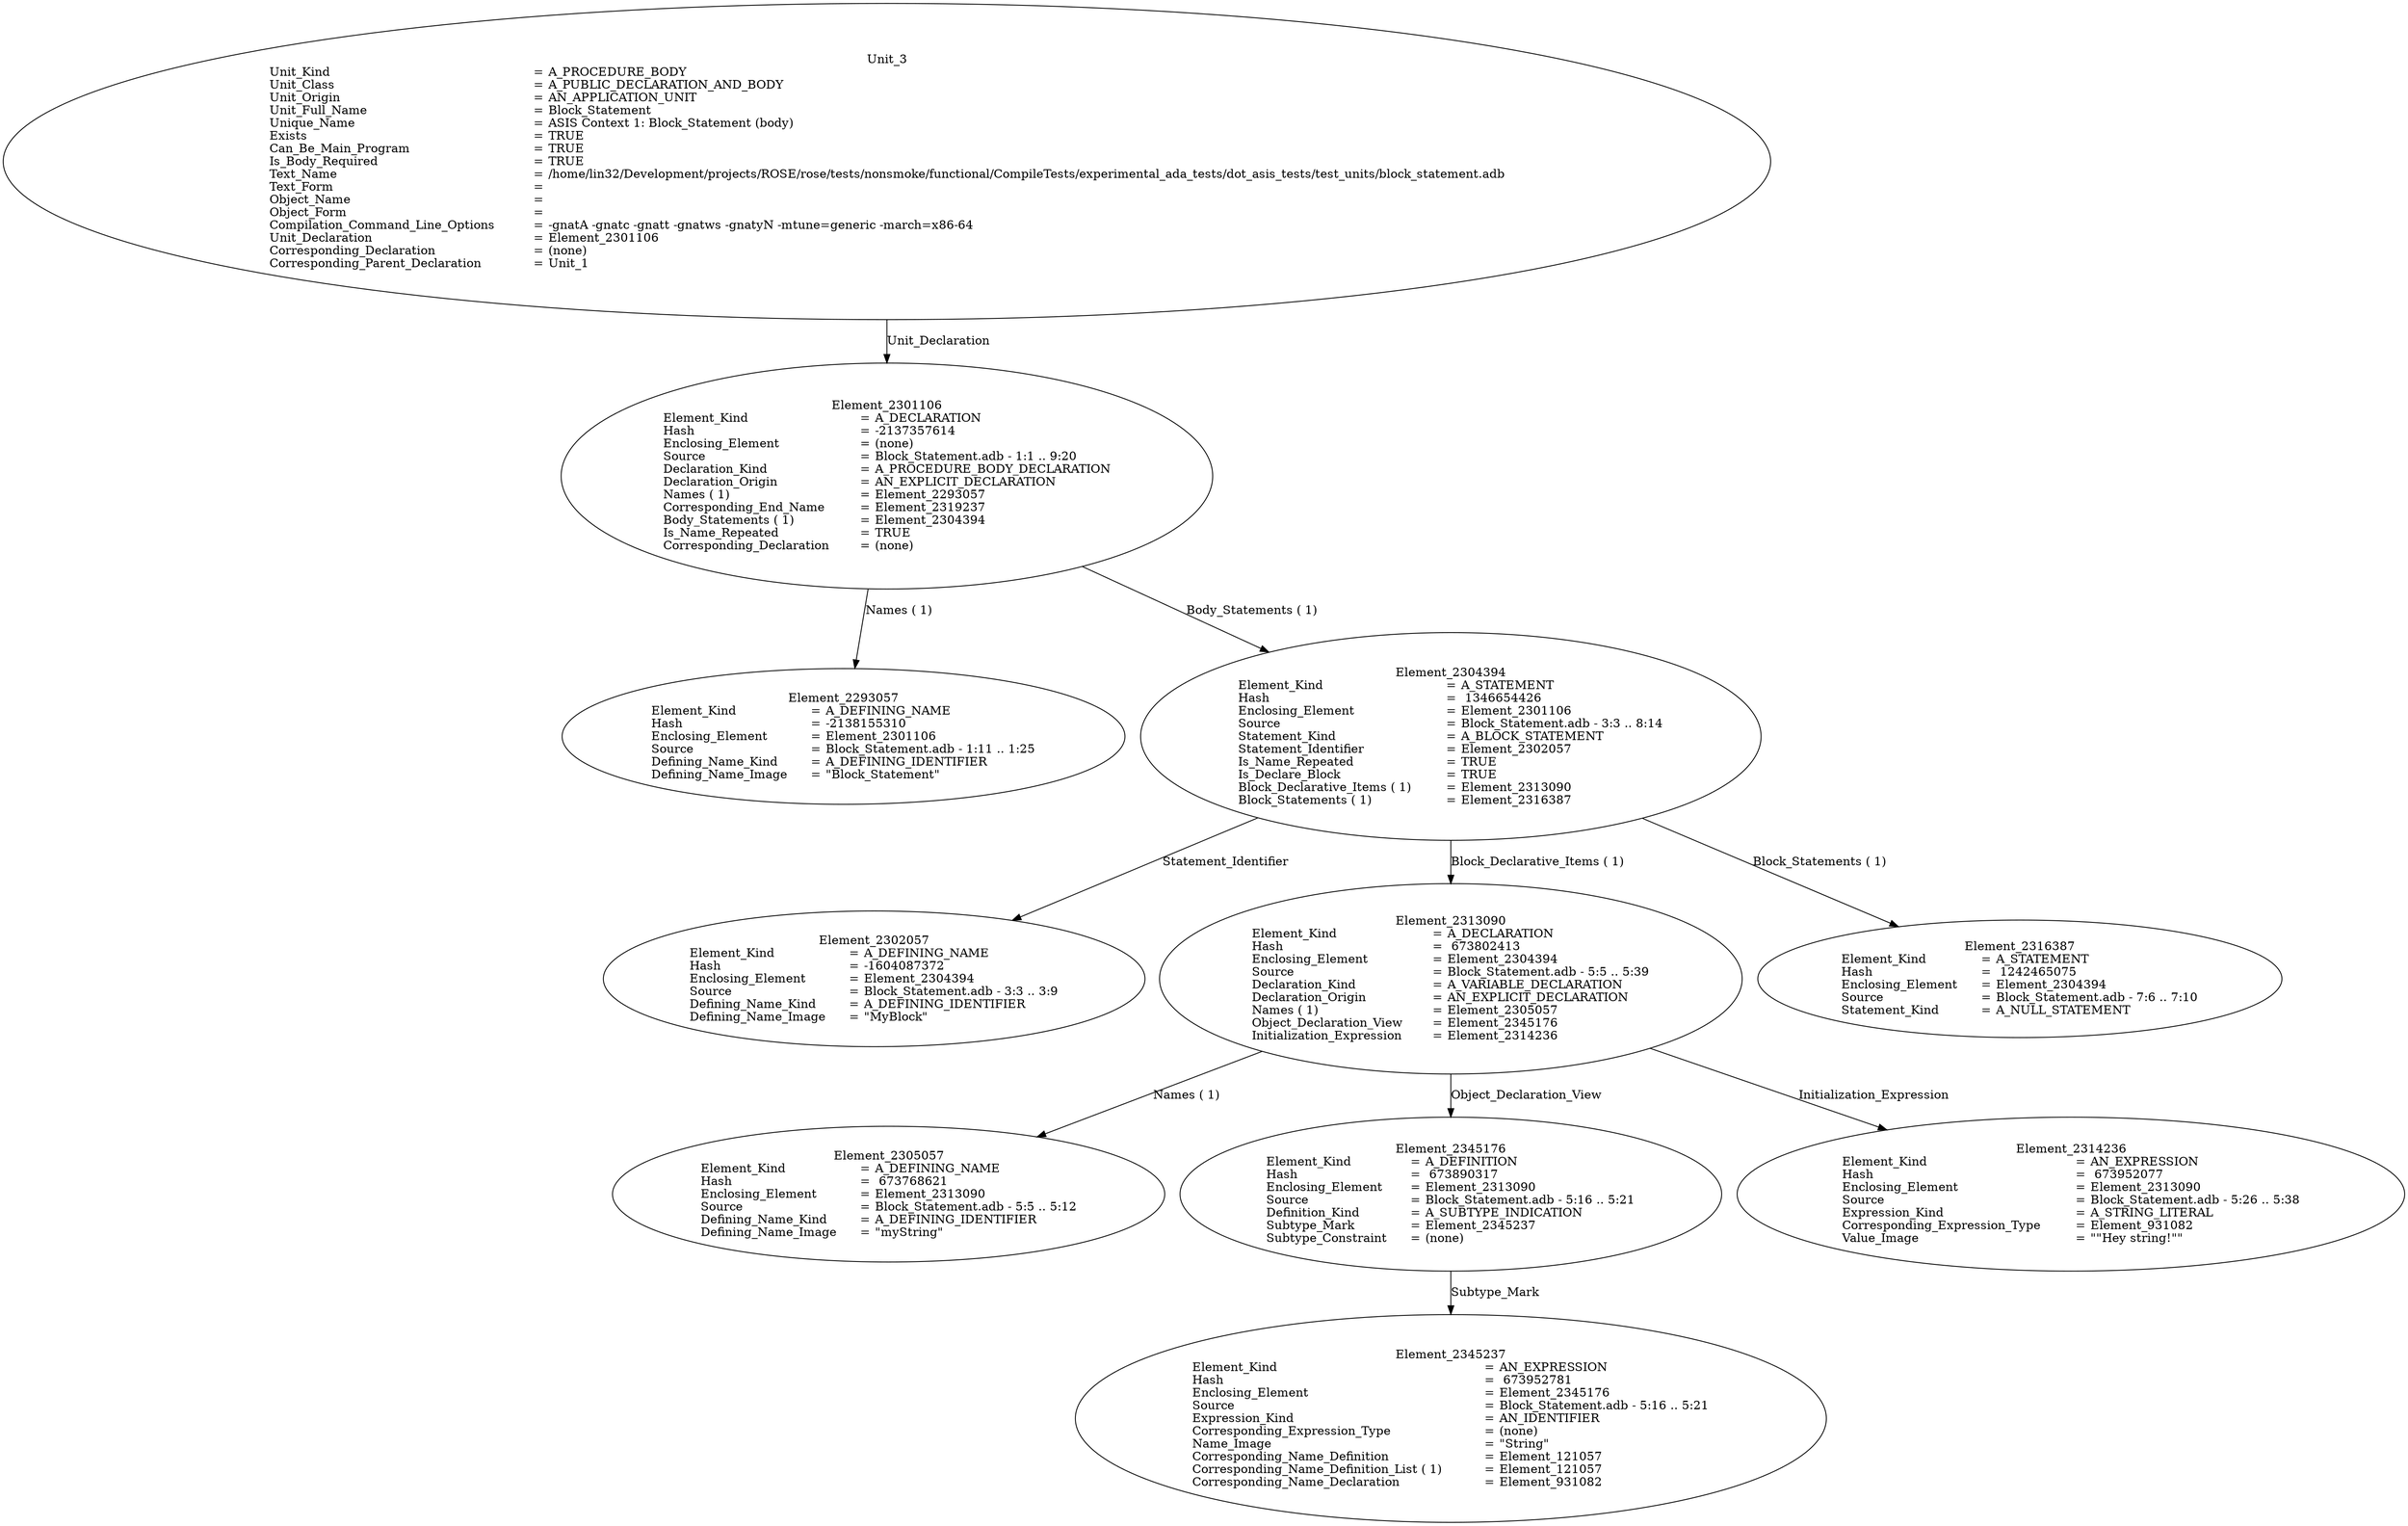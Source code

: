 digraph "block_statement.adt" {
  Unit_3 -> Element_2301106
      [ label=Unit_Declaration ];
  Unit_3
      [ label=<<TABLE BORDER="0" CELLBORDER="0" CELLSPACING="0" CELLPADDING="0"> 
          <TR><TD COLSPAN="3">Unit_3</TD></TR>
          <TR><TD ALIGN="LEFT">Unit_Kind   </TD><TD> = </TD><TD ALIGN="LEFT">A_PROCEDURE_BODY</TD></TR>
          <TR><TD ALIGN="LEFT">Unit_Class   </TD><TD> = </TD><TD ALIGN="LEFT">A_PUBLIC_DECLARATION_AND_BODY</TD></TR>
          <TR><TD ALIGN="LEFT">Unit_Origin   </TD><TD> = </TD><TD ALIGN="LEFT">AN_APPLICATION_UNIT</TD></TR>
          <TR><TD ALIGN="LEFT">Unit_Full_Name    </TD><TD> = </TD><TD ALIGN="LEFT">Block_Statement</TD></TR>
          <TR><TD ALIGN="LEFT">Unique_Name   </TD><TD> = </TD><TD ALIGN="LEFT">ASIS Context 1: Block_Statement (body)</TD></TR>
          <TR><TD ALIGN="LEFT">Exists  </TD><TD> = </TD><TD ALIGN="LEFT">TRUE</TD></TR>
          <TR><TD ALIGN="LEFT">Can_Be_Main_Program     </TD><TD> = </TD><TD ALIGN="LEFT">TRUE</TD></TR>
          <TR><TD ALIGN="LEFT">Is_Body_Required     </TD><TD> = </TD><TD ALIGN="LEFT">TRUE</TD></TR>
          <TR><TD ALIGN="LEFT">Text_Name   </TD><TD> = </TD><TD ALIGN="LEFT">/home/lin32/Development/projects/ROSE/rose/tests/nonsmoke/functional/CompileTests/experimental_ada_tests/dot_asis_tests/test_units/block_statement.adb</TD></TR>
          <TR><TD ALIGN="LEFT">Text_Form   </TD><TD> = </TD><TD ALIGN="LEFT"></TD></TR>
          <TR><TD ALIGN="LEFT">Object_Name   </TD><TD> = </TD><TD ALIGN="LEFT"></TD></TR>
          <TR><TD ALIGN="LEFT">Object_Form   </TD><TD> = </TD><TD ALIGN="LEFT"></TD></TR>
          <TR><TD ALIGN="LEFT">Compilation_Command_Line_Options         </TD><TD> = </TD><TD ALIGN="LEFT">-gnatA -gnatc -gnatt -gnatws -gnatyN -mtune=generic -march=x86-64</TD></TR>
          <TR><TD ALIGN="LEFT">Unit_Declaration     </TD><TD> = </TD><TD ALIGN="LEFT">Element_2301106</TD></TR>
          <TR><TD ALIGN="LEFT">Corresponding_Declaration       </TD><TD> = </TD><TD ALIGN="LEFT">(none)</TD></TR>
          <TR><TD ALIGN="LEFT">Corresponding_Parent_Declaration         </TD><TD> = </TD><TD ALIGN="LEFT">Unit_1</TD></TR>
          </TABLE>> ];
  Element_2301106 -> Element_2293057
      [ label="Names ( 1)" ];
  Element_2301106 -> Element_2304394
      [ label="Body_Statements ( 1)" ];
  Element_2301106
      [ label=<<TABLE BORDER="0" CELLBORDER="0" CELLSPACING="0" CELLPADDING="0"> 
          <TR><TD COLSPAN="3">Element_2301106</TD></TR>
          <TR><TD ALIGN="LEFT">Element_Kind    </TD><TD> = </TD><TD ALIGN="LEFT">A_DECLARATION</TD></TR>
          <TR><TD ALIGN="LEFT">Hash  </TD><TD> = </TD><TD ALIGN="LEFT">-2137357614</TD></TR>
          <TR><TD ALIGN="LEFT">Enclosing_Element     </TD><TD> = </TD><TD ALIGN="LEFT">(none)</TD></TR>
          <TR><TD ALIGN="LEFT">Source  </TD><TD> = </TD><TD ALIGN="LEFT">Block_Statement.adb - 1:1 .. 9:20</TD></TR>
          <TR><TD ALIGN="LEFT">Declaration_Kind     </TD><TD> = </TD><TD ALIGN="LEFT">A_PROCEDURE_BODY_DECLARATION</TD></TR>
          <TR><TD ALIGN="LEFT">Declaration_Origin     </TD><TD> = </TD><TD ALIGN="LEFT">AN_EXPLICIT_DECLARATION</TD></TR>
          <TR><TD ALIGN="LEFT">Names ( 1)   </TD><TD> = </TD><TD ALIGN="LEFT">Element_2293057</TD></TR>
          <TR><TD ALIGN="LEFT">Corresponding_End_Name      </TD><TD> = </TD><TD ALIGN="LEFT">Element_2319237</TD></TR>
          <TR><TD ALIGN="LEFT">Body_Statements ( 1)      </TD><TD> = </TD><TD ALIGN="LEFT">Element_2304394</TD></TR>
          <TR><TD ALIGN="LEFT">Is_Name_Repeated     </TD><TD> = </TD><TD ALIGN="LEFT">TRUE</TD></TR>
          <TR><TD ALIGN="LEFT">Corresponding_Declaration       </TD><TD> = </TD><TD ALIGN="LEFT">(none)</TD></TR>
          </TABLE>> ];
  Element_2293057
      [ label=<<TABLE BORDER="0" CELLBORDER="0" CELLSPACING="0" CELLPADDING="0"> 
          <TR><TD COLSPAN="3">Element_2293057</TD></TR>
          <TR><TD ALIGN="LEFT">Element_Kind    </TD><TD> = </TD><TD ALIGN="LEFT">A_DEFINING_NAME</TD></TR>
          <TR><TD ALIGN="LEFT">Hash  </TD><TD> = </TD><TD ALIGN="LEFT">-2138155310</TD></TR>
          <TR><TD ALIGN="LEFT">Enclosing_Element     </TD><TD> = </TD><TD ALIGN="LEFT">Element_2301106</TD></TR>
          <TR><TD ALIGN="LEFT">Source  </TD><TD> = </TD><TD ALIGN="LEFT">Block_Statement.adb - 1:11 .. 1:25</TD></TR>
          <TR><TD ALIGN="LEFT">Defining_Name_Kind     </TD><TD> = </TD><TD ALIGN="LEFT">A_DEFINING_IDENTIFIER</TD></TR>
          <TR><TD ALIGN="LEFT">Defining_Name_Image     </TD><TD> = </TD><TD ALIGN="LEFT">"Block_Statement"</TD></TR>
          </TABLE>> ];
  Element_2304394 -> Element_2302057
      [ label=Statement_Identifier ];
  Element_2304394 -> Element_2313090
      [ label="Block_Declarative_Items ( 1)" ];
  Element_2304394 -> Element_2316387
      [ label="Block_Statements ( 1)" ];
  Element_2304394
      [ label=<<TABLE BORDER="0" CELLBORDER="0" CELLSPACING="0" CELLPADDING="0"> 
          <TR><TD COLSPAN="3">Element_2304394</TD></TR>
          <TR><TD ALIGN="LEFT">Element_Kind    </TD><TD> = </TD><TD ALIGN="LEFT">A_STATEMENT</TD></TR>
          <TR><TD ALIGN="LEFT">Hash  </TD><TD> = </TD><TD ALIGN="LEFT"> 1346654426</TD></TR>
          <TR><TD ALIGN="LEFT">Enclosing_Element     </TD><TD> = </TD><TD ALIGN="LEFT">Element_2301106</TD></TR>
          <TR><TD ALIGN="LEFT">Source  </TD><TD> = </TD><TD ALIGN="LEFT">Block_Statement.adb - 3:3 .. 8:14</TD></TR>
          <TR><TD ALIGN="LEFT">Statement_Kind    </TD><TD> = </TD><TD ALIGN="LEFT">A_BLOCK_STATEMENT</TD></TR>
          <TR><TD ALIGN="LEFT">Statement_Identifier      </TD><TD> = </TD><TD ALIGN="LEFT">Element_2302057</TD></TR>
          <TR><TD ALIGN="LEFT">Is_Name_Repeated     </TD><TD> = </TD><TD ALIGN="LEFT">TRUE</TD></TR>
          <TR><TD ALIGN="LEFT">Is_Declare_Block     </TD><TD> = </TD><TD ALIGN="LEFT">TRUE</TD></TR>
          <TR><TD ALIGN="LEFT">Block_Declarative_Items ( 1)        </TD><TD> = </TD><TD ALIGN="LEFT">Element_2313090</TD></TR>
          <TR><TD ALIGN="LEFT">Block_Statements ( 1)      </TD><TD> = </TD><TD ALIGN="LEFT">Element_2316387</TD></TR>
          </TABLE>> ];
  Element_2302057
      [ label=<<TABLE BORDER="0" CELLBORDER="0" CELLSPACING="0" CELLPADDING="0"> 
          <TR><TD COLSPAN="3">Element_2302057</TD></TR>
          <TR><TD ALIGN="LEFT">Element_Kind    </TD><TD> = </TD><TD ALIGN="LEFT">A_DEFINING_NAME</TD></TR>
          <TR><TD ALIGN="LEFT">Hash  </TD><TD> = </TD><TD ALIGN="LEFT">-1604087372</TD></TR>
          <TR><TD ALIGN="LEFT">Enclosing_Element     </TD><TD> = </TD><TD ALIGN="LEFT">Element_2304394</TD></TR>
          <TR><TD ALIGN="LEFT">Source  </TD><TD> = </TD><TD ALIGN="LEFT">Block_Statement.adb - 3:3 .. 3:9</TD></TR>
          <TR><TD ALIGN="LEFT">Defining_Name_Kind     </TD><TD> = </TD><TD ALIGN="LEFT">A_DEFINING_IDENTIFIER</TD></TR>
          <TR><TD ALIGN="LEFT">Defining_Name_Image     </TD><TD> = </TD><TD ALIGN="LEFT">"MyBlock"</TD></TR>
          </TABLE>> ];
  Element_2313090 -> Element_2305057
      [ label="Names ( 1)" ];
  Element_2313090 -> Element_2345176
      [ label=Object_Declaration_View ];
  Element_2313090 -> Element_2314236
      [ label=Initialization_Expression ];
  Element_2313090
      [ label=<<TABLE BORDER="0" CELLBORDER="0" CELLSPACING="0" CELLPADDING="0"> 
          <TR><TD COLSPAN="3">Element_2313090</TD></TR>
          <TR><TD ALIGN="LEFT">Element_Kind    </TD><TD> = </TD><TD ALIGN="LEFT">A_DECLARATION</TD></TR>
          <TR><TD ALIGN="LEFT">Hash  </TD><TD> = </TD><TD ALIGN="LEFT"> 673802413</TD></TR>
          <TR><TD ALIGN="LEFT">Enclosing_Element     </TD><TD> = </TD><TD ALIGN="LEFT">Element_2304394</TD></TR>
          <TR><TD ALIGN="LEFT">Source  </TD><TD> = </TD><TD ALIGN="LEFT">Block_Statement.adb - 5:5 .. 5:39</TD></TR>
          <TR><TD ALIGN="LEFT">Declaration_Kind     </TD><TD> = </TD><TD ALIGN="LEFT">A_VARIABLE_DECLARATION</TD></TR>
          <TR><TD ALIGN="LEFT">Declaration_Origin     </TD><TD> = </TD><TD ALIGN="LEFT">AN_EXPLICIT_DECLARATION</TD></TR>
          <TR><TD ALIGN="LEFT">Names ( 1)   </TD><TD> = </TD><TD ALIGN="LEFT">Element_2305057</TD></TR>
          <TR><TD ALIGN="LEFT">Object_Declaration_View      </TD><TD> = </TD><TD ALIGN="LEFT">Element_2345176</TD></TR>
          <TR><TD ALIGN="LEFT">Initialization_Expression       </TD><TD> = </TD><TD ALIGN="LEFT">Element_2314236</TD></TR>
          </TABLE>> ];
  Element_2305057
      [ label=<<TABLE BORDER="0" CELLBORDER="0" CELLSPACING="0" CELLPADDING="0"> 
          <TR><TD COLSPAN="3">Element_2305057</TD></TR>
          <TR><TD ALIGN="LEFT">Element_Kind    </TD><TD> = </TD><TD ALIGN="LEFT">A_DEFINING_NAME</TD></TR>
          <TR><TD ALIGN="LEFT">Hash  </TD><TD> = </TD><TD ALIGN="LEFT"> 673768621</TD></TR>
          <TR><TD ALIGN="LEFT">Enclosing_Element     </TD><TD> = </TD><TD ALIGN="LEFT">Element_2313090</TD></TR>
          <TR><TD ALIGN="LEFT">Source  </TD><TD> = </TD><TD ALIGN="LEFT">Block_Statement.adb - 5:5 .. 5:12</TD></TR>
          <TR><TD ALIGN="LEFT">Defining_Name_Kind     </TD><TD> = </TD><TD ALIGN="LEFT">A_DEFINING_IDENTIFIER</TD></TR>
          <TR><TD ALIGN="LEFT">Defining_Name_Image     </TD><TD> = </TD><TD ALIGN="LEFT">"myString"</TD></TR>
          </TABLE>> ];
  Element_2345176 -> Element_2345237
      [ label=Subtype_Mark ];
  Element_2345176
      [ label=<<TABLE BORDER="0" CELLBORDER="0" CELLSPACING="0" CELLPADDING="0"> 
          <TR><TD COLSPAN="3">Element_2345176</TD></TR>
          <TR><TD ALIGN="LEFT">Element_Kind    </TD><TD> = </TD><TD ALIGN="LEFT">A_DEFINITION</TD></TR>
          <TR><TD ALIGN="LEFT">Hash  </TD><TD> = </TD><TD ALIGN="LEFT"> 673890317</TD></TR>
          <TR><TD ALIGN="LEFT">Enclosing_Element     </TD><TD> = </TD><TD ALIGN="LEFT">Element_2313090</TD></TR>
          <TR><TD ALIGN="LEFT">Source  </TD><TD> = </TD><TD ALIGN="LEFT">Block_Statement.adb - 5:16 .. 5:21</TD></TR>
          <TR><TD ALIGN="LEFT">Definition_Kind    </TD><TD> = </TD><TD ALIGN="LEFT">A_SUBTYPE_INDICATION</TD></TR>
          <TR><TD ALIGN="LEFT">Subtype_Mark    </TD><TD> = </TD><TD ALIGN="LEFT">Element_2345237</TD></TR>
          <TR><TD ALIGN="LEFT">Subtype_Constraint     </TD><TD> = </TD><TD ALIGN="LEFT">(none)</TD></TR>
          </TABLE>> ];
  Element_2345237
      [ label=<<TABLE BORDER="0" CELLBORDER="0" CELLSPACING="0" CELLPADDING="0"> 
          <TR><TD COLSPAN="3">Element_2345237</TD></TR>
          <TR><TD ALIGN="LEFT">Element_Kind    </TD><TD> = </TD><TD ALIGN="LEFT">AN_EXPRESSION</TD></TR>
          <TR><TD ALIGN="LEFT">Hash  </TD><TD> = </TD><TD ALIGN="LEFT"> 673952781</TD></TR>
          <TR><TD ALIGN="LEFT">Enclosing_Element     </TD><TD> = </TD><TD ALIGN="LEFT">Element_2345176</TD></TR>
          <TR><TD ALIGN="LEFT">Source  </TD><TD> = </TD><TD ALIGN="LEFT">Block_Statement.adb - 5:16 .. 5:21</TD></TR>
          <TR><TD ALIGN="LEFT">Expression_Kind    </TD><TD> = </TD><TD ALIGN="LEFT">AN_IDENTIFIER</TD></TR>
          <TR><TD ALIGN="LEFT">Corresponding_Expression_Type        </TD><TD> = </TD><TD ALIGN="LEFT">(none)</TD></TR>
          <TR><TD ALIGN="LEFT">Name_Image   </TD><TD> = </TD><TD ALIGN="LEFT">"String"</TD></TR>
          <TR><TD ALIGN="LEFT">Corresponding_Name_Definition        </TD><TD> = </TD><TD ALIGN="LEFT">Element_121057</TD></TR>
          <TR><TD ALIGN="LEFT">Corresponding_Name_Definition_List ( 1)          </TD><TD> = </TD><TD ALIGN="LEFT">Element_121057</TD></TR>
          <TR><TD ALIGN="LEFT">Corresponding_Name_Declaration        </TD><TD> = </TD><TD ALIGN="LEFT">Element_931082</TD></TR>
          </TABLE>> ];
  Element_2314236
      [ label=<<TABLE BORDER="0" CELLBORDER="0" CELLSPACING="0" CELLPADDING="0"> 
          <TR><TD COLSPAN="3">Element_2314236</TD></TR>
          <TR><TD ALIGN="LEFT">Element_Kind    </TD><TD> = </TD><TD ALIGN="LEFT">AN_EXPRESSION</TD></TR>
          <TR><TD ALIGN="LEFT">Hash  </TD><TD> = </TD><TD ALIGN="LEFT"> 673952077</TD></TR>
          <TR><TD ALIGN="LEFT">Enclosing_Element     </TD><TD> = </TD><TD ALIGN="LEFT">Element_2313090</TD></TR>
          <TR><TD ALIGN="LEFT">Source  </TD><TD> = </TD><TD ALIGN="LEFT">Block_Statement.adb - 5:26 .. 5:38</TD></TR>
          <TR><TD ALIGN="LEFT">Expression_Kind    </TD><TD> = </TD><TD ALIGN="LEFT">A_STRING_LITERAL</TD></TR>
          <TR><TD ALIGN="LEFT">Corresponding_Expression_Type        </TD><TD> = </TD><TD ALIGN="LEFT">Element_931082</TD></TR>
          <TR><TD ALIGN="LEFT">Value_Image   </TD><TD> = </TD><TD ALIGN="LEFT">""Hey string!""</TD></TR>
          </TABLE>> ];
  Element_2316387
      [ label=<<TABLE BORDER="0" CELLBORDER="0" CELLSPACING="0" CELLPADDING="0"> 
          <TR><TD COLSPAN="3">Element_2316387</TD></TR>
          <TR><TD ALIGN="LEFT">Element_Kind    </TD><TD> = </TD><TD ALIGN="LEFT">A_STATEMENT</TD></TR>
          <TR><TD ALIGN="LEFT">Hash  </TD><TD> = </TD><TD ALIGN="LEFT"> 1242465075</TD></TR>
          <TR><TD ALIGN="LEFT">Enclosing_Element     </TD><TD> = </TD><TD ALIGN="LEFT">Element_2304394</TD></TR>
          <TR><TD ALIGN="LEFT">Source  </TD><TD> = </TD><TD ALIGN="LEFT">Block_Statement.adb - 7:6 .. 7:10</TD></TR>
          <TR><TD ALIGN="LEFT">Statement_Kind    </TD><TD> = </TD><TD ALIGN="LEFT">A_NULL_STATEMENT</TD></TR>
          </TABLE>> ]
}
